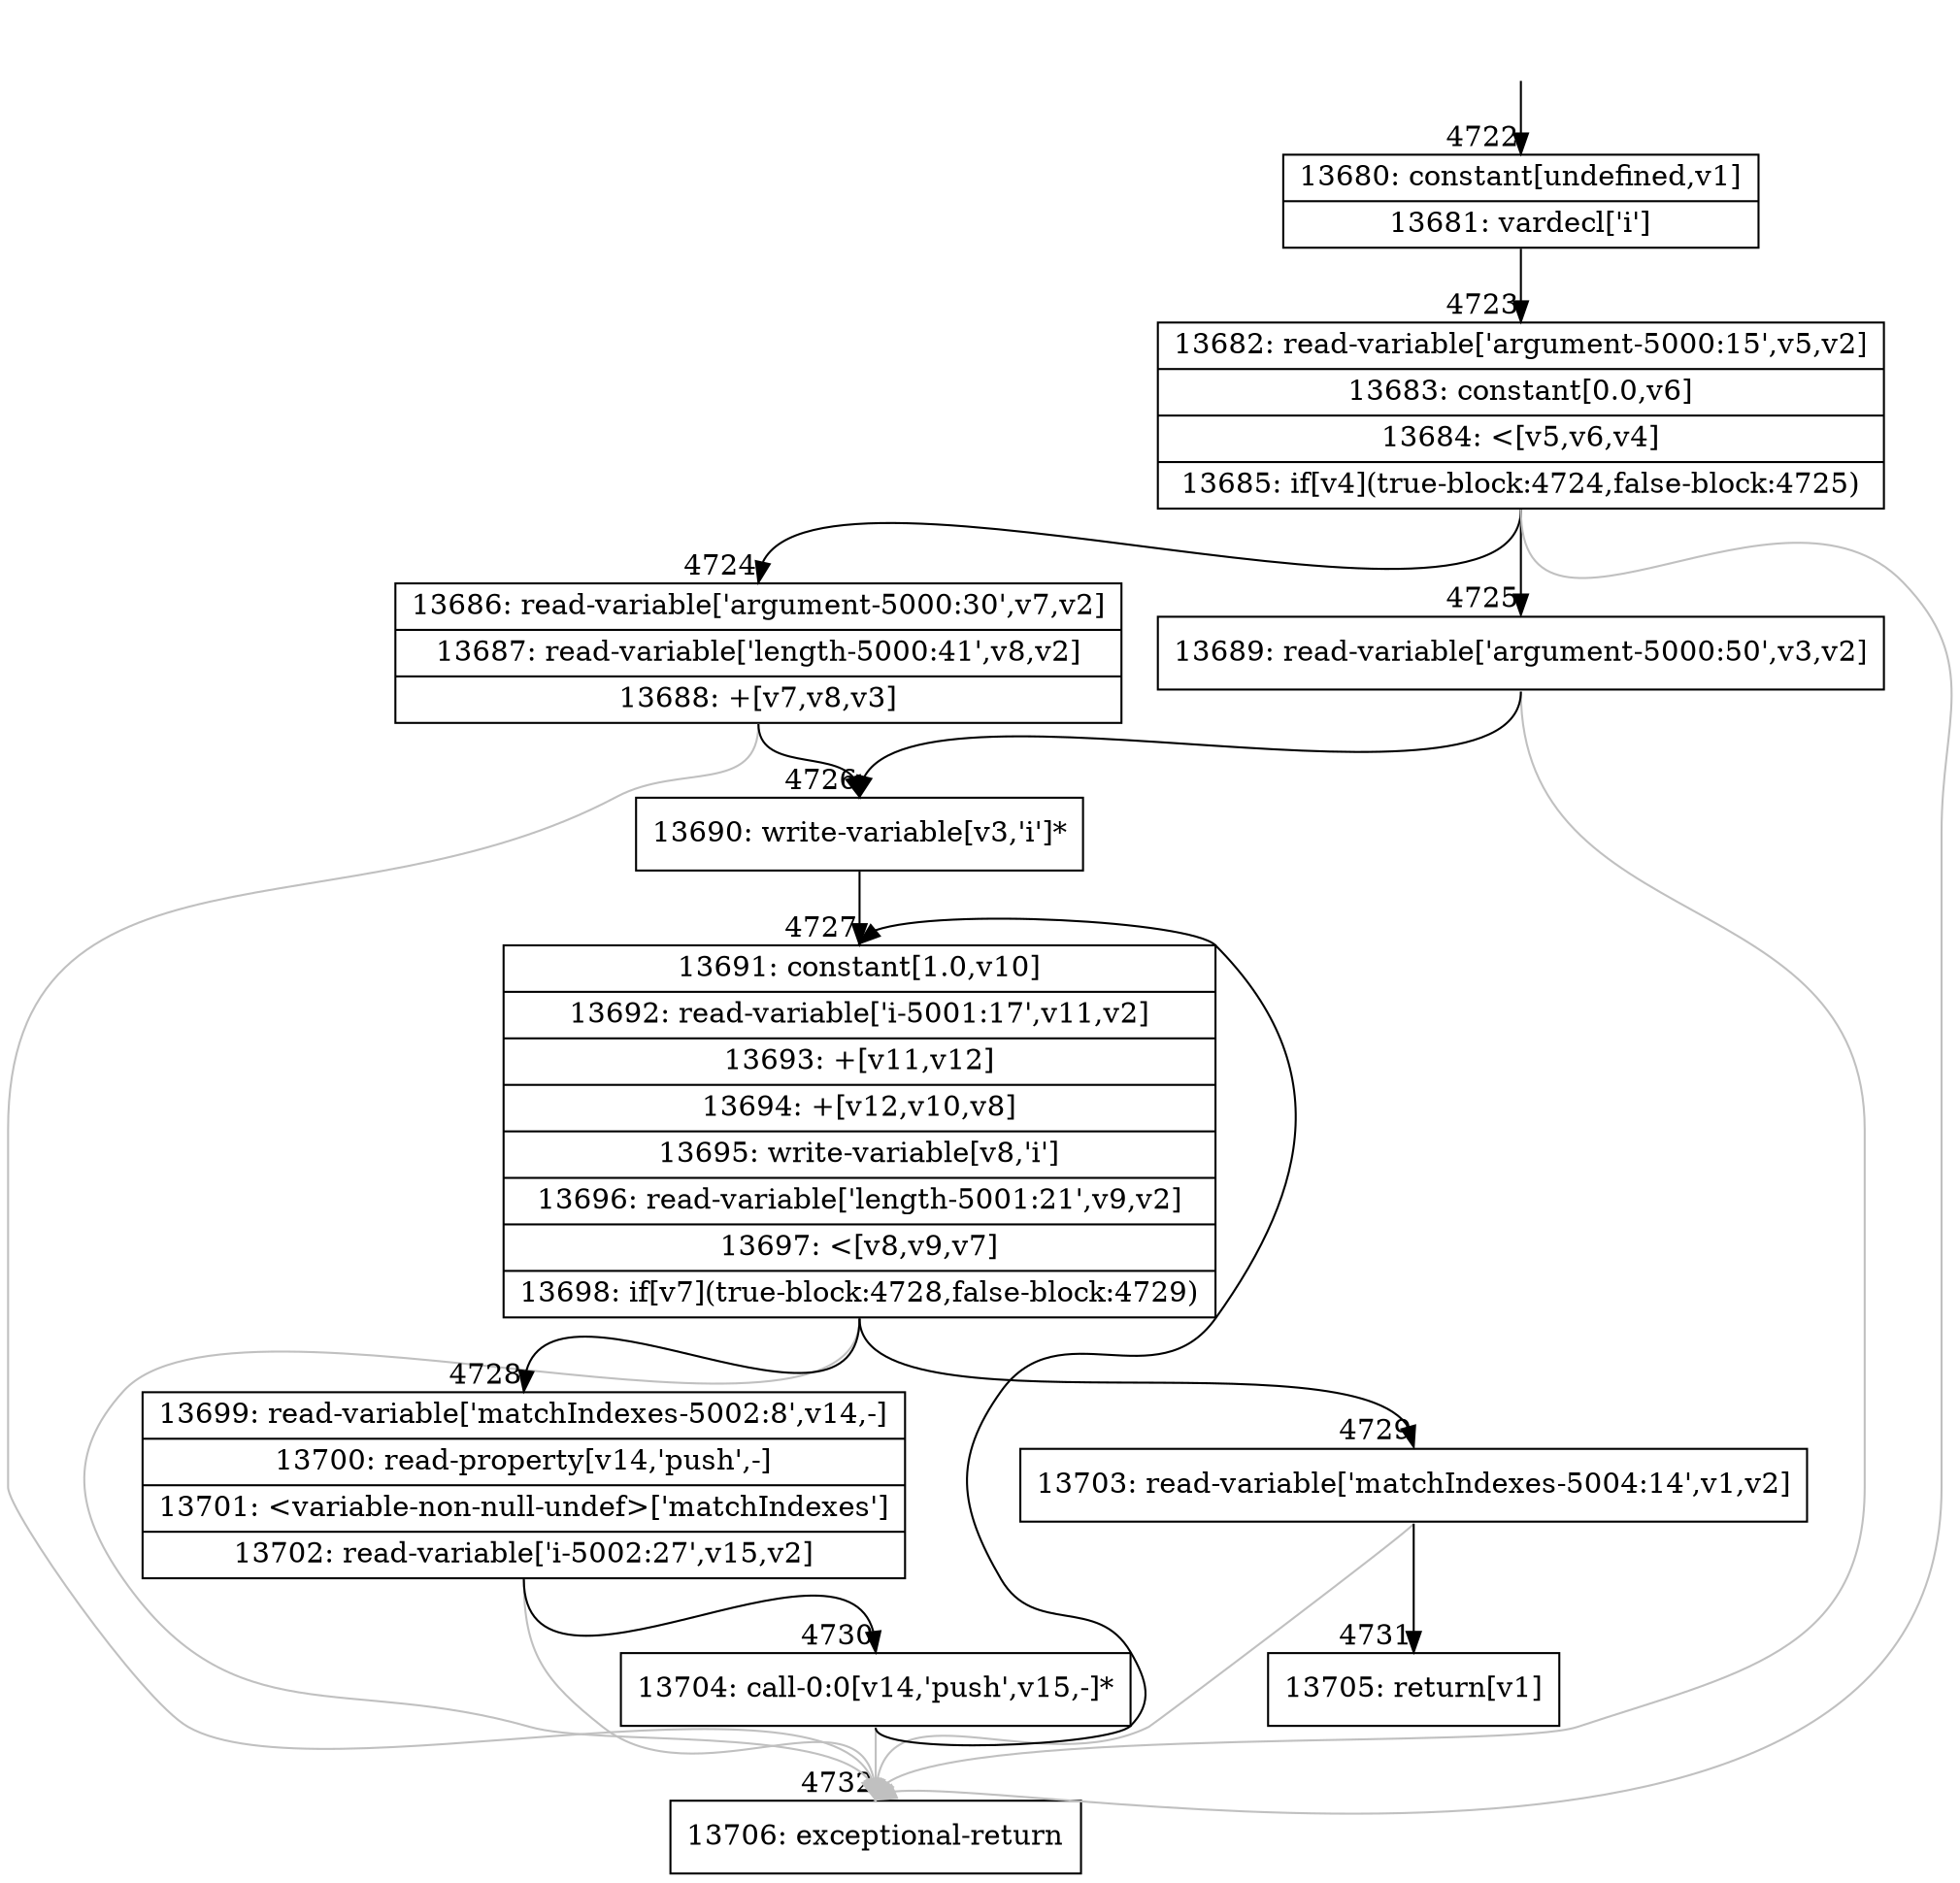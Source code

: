 digraph {
rankdir="TD"
BB_entry317[shape=none,label=""];
BB_entry317 -> BB4722 [tailport=s, headport=n, headlabel="    4722"]
BB4722 [shape=record label="{13680: constant[undefined,v1]|13681: vardecl['i']}" ] 
BB4722 -> BB4723 [tailport=s, headport=n, headlabel="      4723"]
BB4723 [shape=record label="{13682: read-variable['argument-5000:15',v5,v2]|13683: constant[0.0,v6]|13684: \<[v5,v6,v4]|13685: if[v4](true-block:4724,false-block:4725)}" ] 
BB4723 -> BB4724 [tailport=s, headport=n, headlabel="      4724"]
BB4723 -> BB4725 [tailport=s, headport=n, headlabel="      4725"]
BB4723 -> BB4732 [tailport=s, headport=n, color=gray, headlabel="      4732"]
BB4724 [shape=record label="{13686: read-variable['argument-5000:30',v7,v2]|13687: read-variable['length-5000:41',v8,v2]|13688: +[v7,v8,v3]}" ] 
BB4724 -> BB4726 [tailport=s, headport=n, headlabel="      4726"]
BB4724 -> BB4732 [tailport=s, headport=n, color=gray]
BB4725 [shape=record label="{13689: read-variable['argument-5000:50',v3,v2]}" ] 
BB4725 -> BB4726 [tailport=s, headport=n]
BB4725 -> BB4732 [tailport=s, headport=n, color=gray]
BB4726 [shape=record label="{13690: write-variable[v3,'i']*}" ] 
BB4726 -> BB4727 [tailport=s, headport=n, headlabel="      4727"]
BB4727 [shape=record label="{13691: constant[1.0,v10]|13692: read-variable['i-5001:17',v11,v2]|13693: +[v11,v12]|13694: +[v12,v10,v8]|13695: write-variable[v8,'i']|13696: read-variable['length-5001:21',v9,v2]|13697: \<[v8,v9,v7]|13698: if[v7](true-block:4728,false-block:4729)}" ] 
BB4727 -> BB4728 [tailport=s, headport=n, headlabel="      4728"]
BB4727 -> BB4729 [tailport=s, headport=n, headlabel="      4729"]
BB4727 -> BB4732 [tailport=s, headport=n, color=gray]
BB4728 [shape=record label="{13699: read-variable['matchIndexes-5002:8',v14,-]|13700: read-property[v14,'push',-]|13701: \<variable-non-null-undef\>['matchIndexes']|13702: read-variable['i-5002:27',v15,v2]}" ] 
BB4728 -> BB4730 [tailport=s, headport=n, headlabel="      4730"]
BB4728 -> BB4732 [tailport=s, headport=n, color=gray]
BB4729 [shape=record label="{13703: read-variable['matchIndexes-5004:14',v1,v2]}" ] 
BB4729 -> BB4731 [tailport=s, headport=n, headlabel="      4731"]
BB4729 -> BB4732 [tailport=s, headport=n, color=gray]
BB4730 [shape=record label="{13704: call-0:0[v14,'push',v15,-]*}" ] 
BB4730 -> BB4727 [tailport=s, headport=n]
BB4730 -> BB4732 [tailport=s, headport=n, color=gray]
BB4731 [shape=record label="{13705: return[v1]}" ] 
BB4732 [shape=record label="{13706: exceptional-return}" ] 
}

